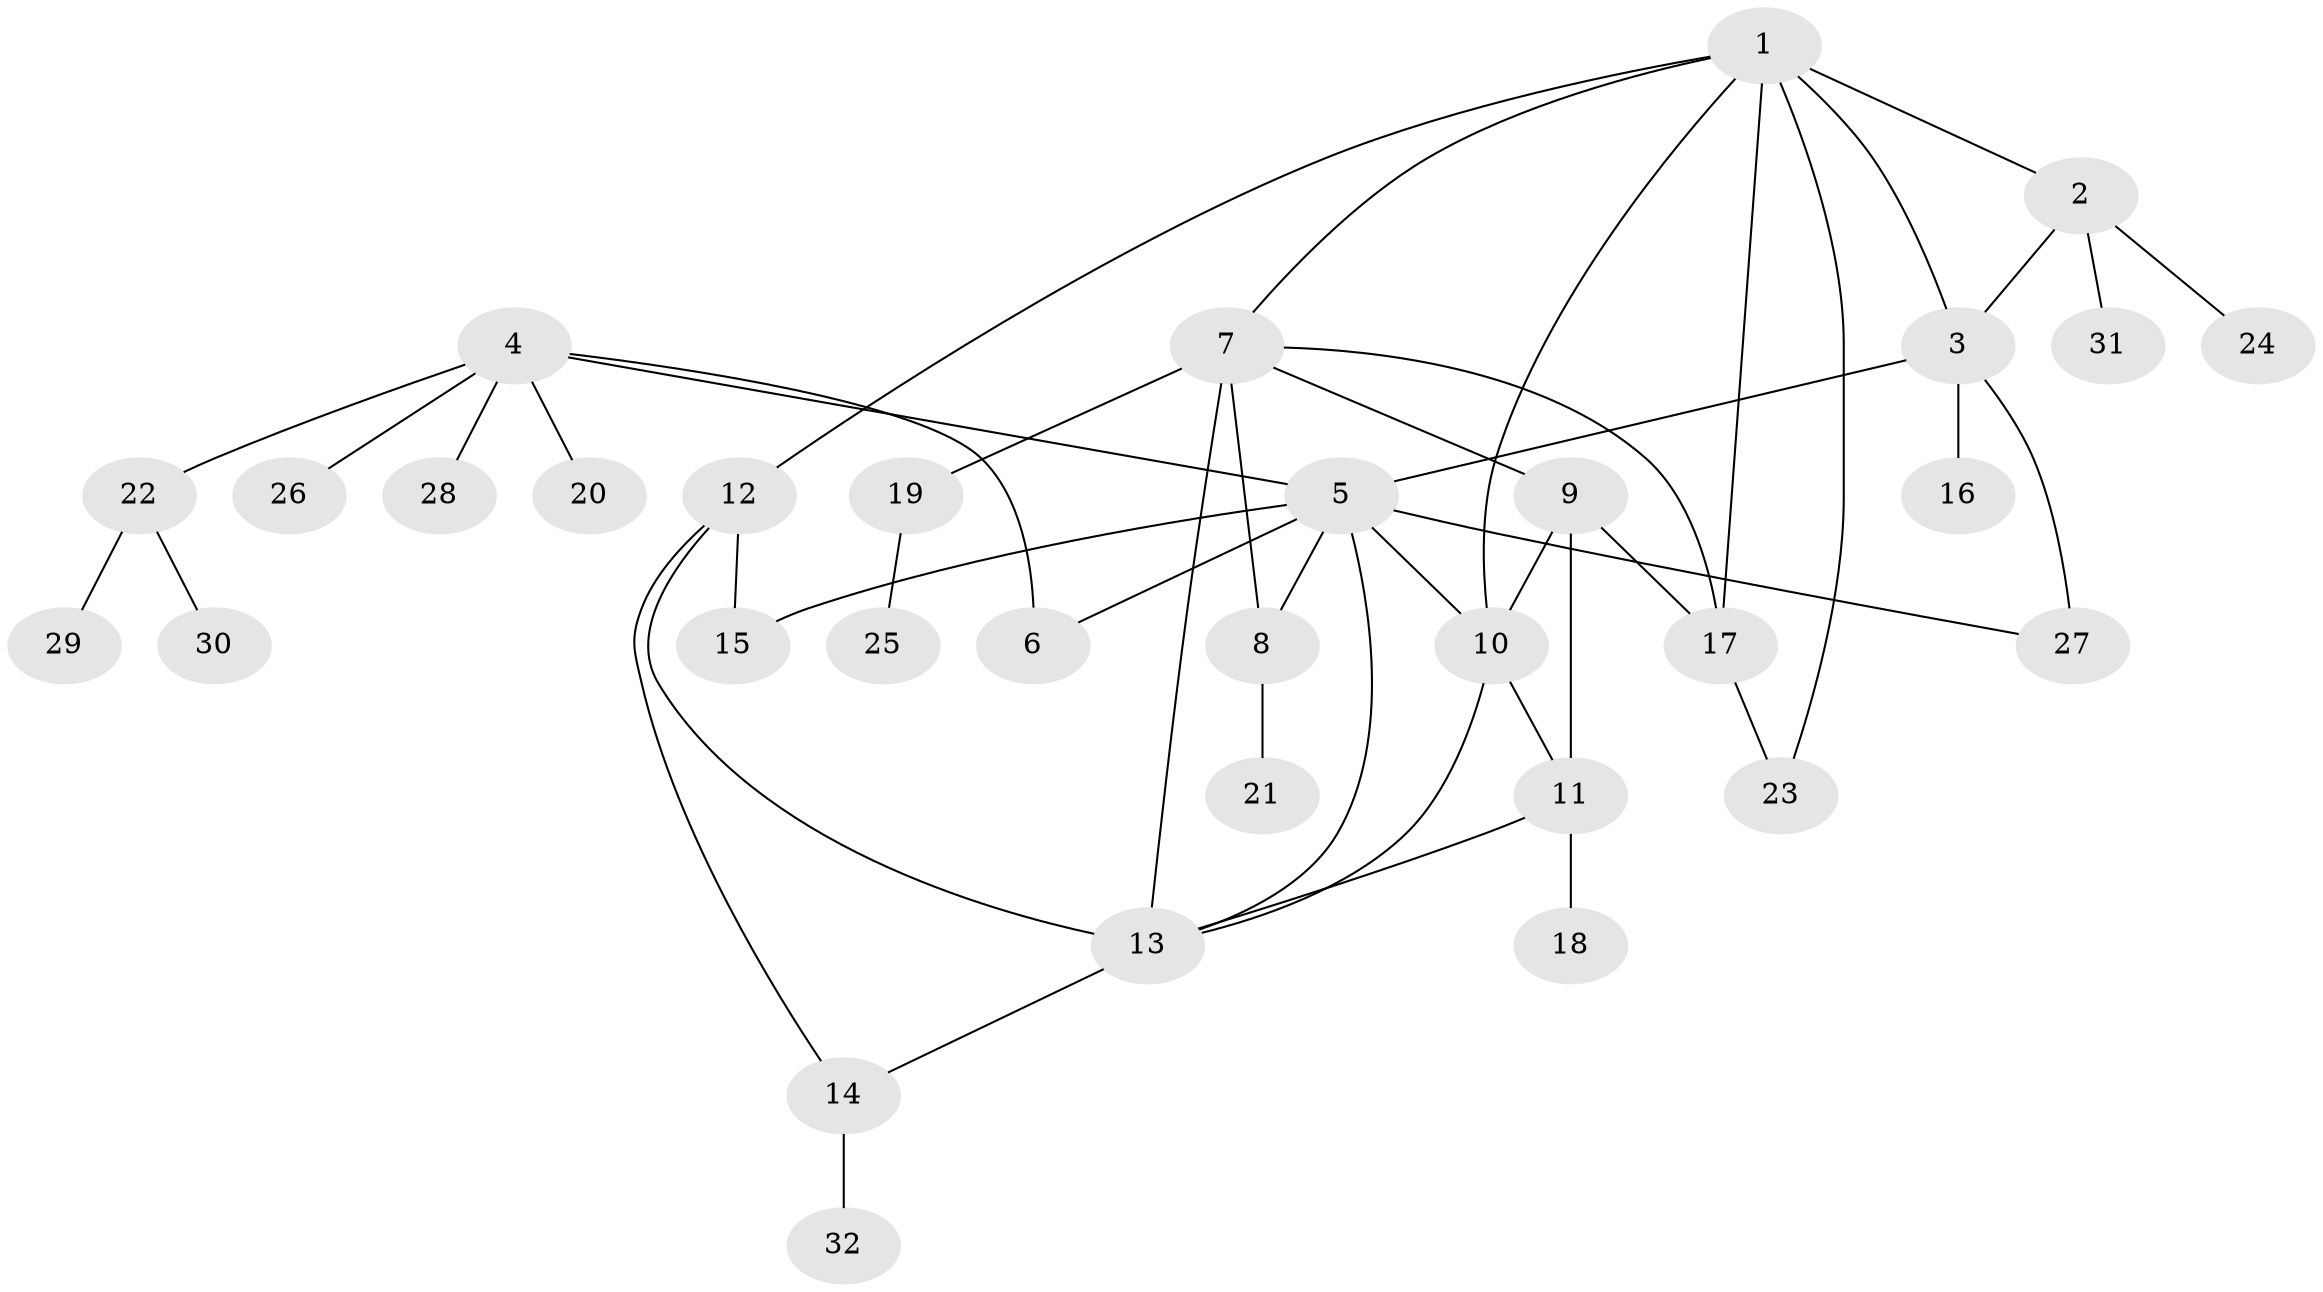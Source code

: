 // original degree distribution, {8: 0.03225806451612903, 5: 0.04838709677419355, 7: 0.016129032258064516, 9: 0.03225806451612903, 3: 0.08064516129032258, 2: 0.22580645161290322, 4: 0.06451612903225806, 6: 0.03225806451612903, 1: 0.46774193548387094}
// Generated by graph-tools (version 1.1) at 2025/37/03/09/25 02:37:37]
// undirected, 32 vertices, 47 edges
graph export_dot {
graph [start="1"]
  node [color=gray90,style=filled];
  1;
  2;
  3;
  4;
  5;
  6;
  7;
  8;
  9;
  10;
  11;
  12;
  13;
  14;
  15;
  16;
  17;
  18;
  19;
  20;
  21;
  22;
  23;
  24;
  25;
  26;
  27;
  28;
  29;
  30;
  31;
  32;
  1 -- 2 [weight=1.0];
  1 -- 3 [weight=1.0];
  1 -- 7 [weight=1.0];
  1 -- 10 [weight=1.0];
  1 -- 12 [weight=1.0];
  1 -- 17 [weight=1.0];
  1 -- 23 [weight=1.0];
  2 -- 3 [weight=1.0];
  2 -- 24 [weight=1.0];
  2 -- 31 [weight=1.0];
  3 -- 5 [weight=1.0];
  3 -- 16 [weight=1.0];
  3 -- 27 [weight=3.0];
  4 -- 5 [weight=1.0];
  4 -- 6 [weight=1.0];
  4 -- 20 [weight=1.0];
  4 -- 22 [weight=1.0];
  4 -- 26 [weight=1.0];
  4 -- 28 [weight=1.0];
  5 -- 6 [weight=1.0];
  5 -- 8 [weight=1.0];
  5 -- 10 [weight=1.0];
  5 -- 13 [weight=1.0];
  5 -- 15 [weight=1.0];
  5 -- 27 [weight=1.0];
  7 -- 8 [weight=2.0];
  7 -- 9 [weight=1.0];
  7 -- 13 [weight=2.0];
  7 -- 17 [weight=1.0];
  7 -- 19 [weight=1.0];
  8 -- 21 [weight=1.0];
  9 -- 10 [weight=1.0];
  9 -- 11 [weight=1.0];
  9 -- 17 [weight=1.0];
  10 -- 11 [weight=2.0];
  10 -- 13 [weight=1.0];
  11 -- 13 [weight=1.0];
  11 -- 18 [weight=1.0];
  12 -- 13 [weight=1.0];
  12 -- 14 [weight=1.0];
  12 -- 15 [weight=1.0];
  13 -- 14 [weight=1.0];
  14 -- 32 [weight=1.0];
  17 -- 23 [weight=1.0];
  19 -- 25 [weight=1.0];
  22 -- 29 [weight=1.0];
  22 -- 30 [weight=1.0];
}
